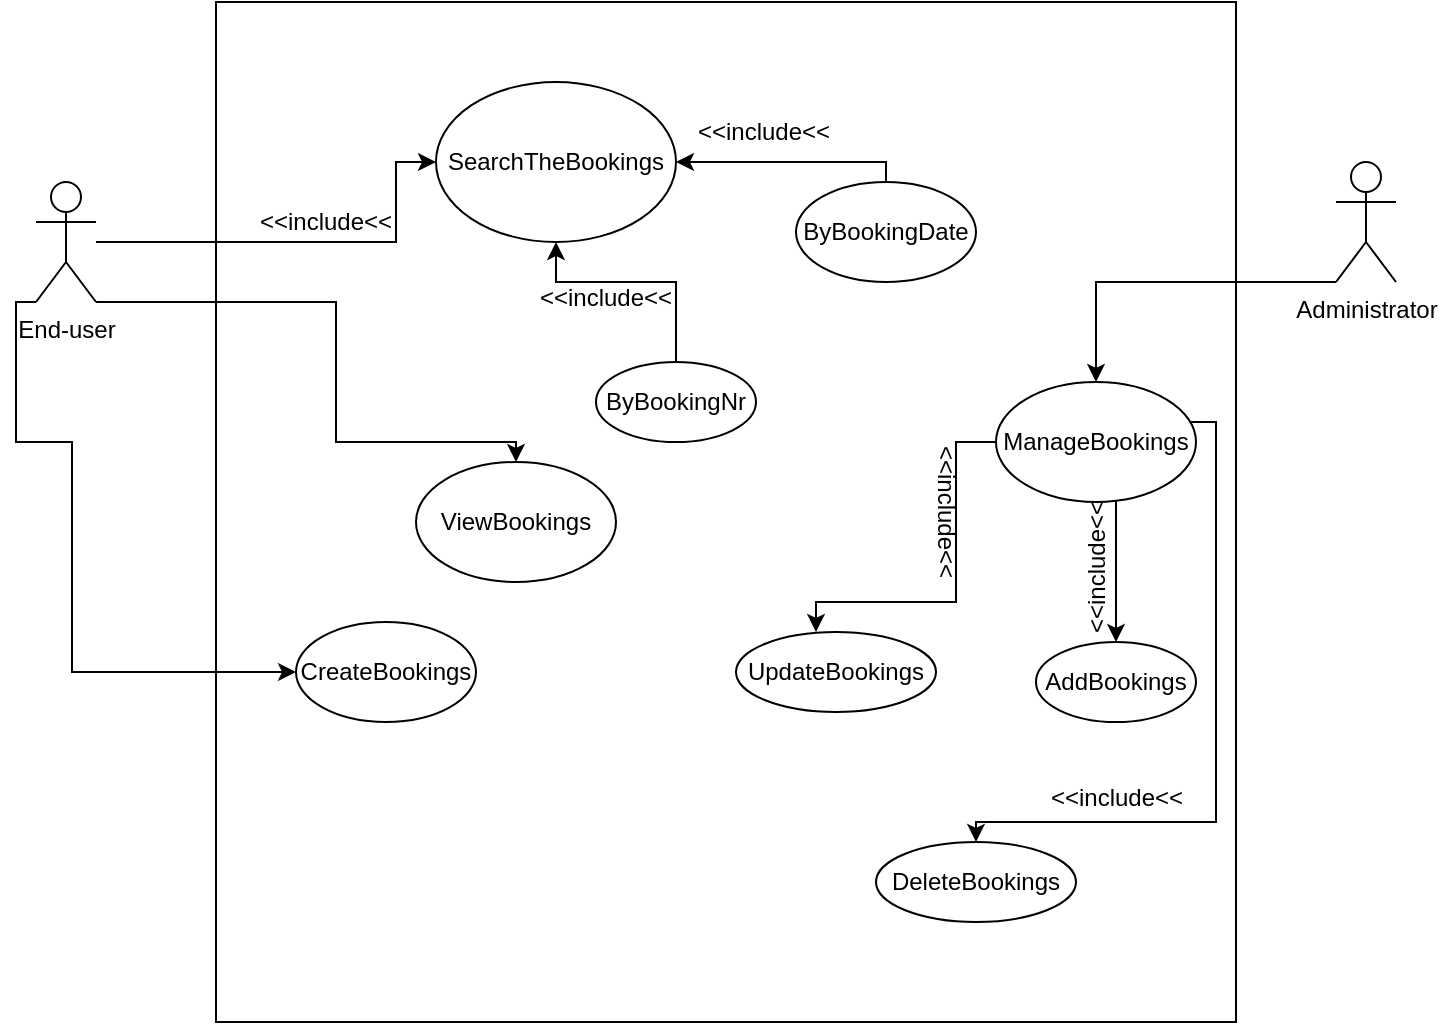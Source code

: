 <mxfile version="20.5.3" type="embed"><diagram name="Page-1" id="jS8F1ADs8I6Hi9jjLk5z"><mxGraphModel dx="333" dy="548" grid="1" gridSize="10" guides="1" tooltips="1" connect="1" arrows="1" fold="1" page="1" pageScale="1" pageWidth="827" pageHeight="1169" math="0" shadow="0"><root><object label="" id="0"><mxCell/></object><mxCell id="1" parent="0"/><mxCell id="DJ0czKl9UQRm-ZR2SoeP-65" value="" style="whiteSpace=wrap;html=1;aspect=fixed;fillColor=default;" parent="1" vertex="1"><mxGeometry x="170" y="90" width="510" height="510" as="geometry"/></mxCell><mxCell id="DJ0czKl9UQRm-ZR2SoeP-66" style="edgeStyle=orthogonalEdgeStyle;rounded=0;orthogonalLoop=1;jettySize=auto;html=1;exitX=0;exitY=1;exitDx=0;exitDy=0;exitPerimeter=0;entryX=0.5;entryY=0;entryDx=0;entryDy=0;" parent="1" source="DJ0czKl9UQRm-ZR2SoeP-67" target="DJ0czKl9UQRm-ZR2SoeP-84" edge="1"><mxGeometry relative="1" as="geometry"><Array as="points"><mxPoint x="610" y="230"/></Array></mxGeometry></mxCell><mxCell id="DJ0czKl9UQRm-ZR2SoeP-67" value="Administrator" style="shape=umlActor;verticalLabelPosition=bottom;verticalAlign=top;html=1;outlineConnect=0;" parent="1" vertex="1"><mxGeometry x="730" y="170" width="30" height="60" as="geometry"/></mxCell><mxCell id="DJ0czKl9UQRm-ZR2SoeP-68" style="edgeStyle=orthogonalEdgeStyle;rounded=0;orthogonalLoop=1;jettySize=auto;html=1;entryX=0;entryY=0.5;entryDx=0;entryDy=0;" parent="1" source="DJ0czKl9UQRm-ZR2SoeP-71" target="DJ0czKl9UQRm-ZR2SoeP-72" edge="1"><mxGeometry relative="1" as="geometry"><mxPoint x="200" y="90" as="targetPoint"/><Array as="points"><mxPoint x="260" y="210"/><mxPoint x="260" y="170"/></Array></mxGeometry></mxCell><mxCell id="DJ0czKl9UQRm-ZR2SoeP-69" style="edgeStyle=orthogonalEdgeStyle;rounded=0;orthogonalLoop=1;jettySize=auto;html=1;exitX=1;exitY=1;exitDx=0;exitDy=0;exitPerimeter=0;entryX=0.5;entryY=0;entryDx=0;entryDy=0;startArrow=none;" parent="1" source="DJ0czKl9UQRm-ZR2SoeP-71" target="DJ0czKl9UQRm-ZR2SoeP-79" edge="1"><mxGeometry relative="1" as="geometry"><Array as="points"><mxPoint x="230" y="240"/><mxPoint x="230" y="310"/><mxPoint x="320" y="310"/></Array></mxGeometry></mxCell><mxCell id="DJ0czKl9UQRm-ZR2SoeP-70" style="edgeStyle=orthogonalEdgeStyle;rounded=0;orthogonalLoop=1;jettySize=auto;html=1;exitX=0;exitY=1;exitDx=0;exitDy=0;exitPerimeter=0;" parent="1" source="DJ0czKl9UQRm-ZR2SoeP-71" target="DJ0czKl9UQRm-ZR2SoeP-80" edge="1"><mxGeometry relative="1" as="geometry"><mxPoint x="100" y="310" as="targetPoint"/><Array as="points"><mxPoint x="70" y="240"/><mxPoint x="70" y="310"/><mxPoint x="98" y="310"/></Array></mxGeometry></mxCell><mxCell id="DJ0czKl9UQRm-ZR2SoeP-71" value="End-user" style="shape=umlActor;verticalLabelPosition=bottom;verticalAlign=top;html=1;outlineConnect=0;" parent="1" vertex="1"><mxGeometry x="80" y="180" width="30" height="60" as="geometry"/></mxCell><mxCell id="DJ0czKl9UQRm-ZR2SoeP-72" value="SearchTheBookings" style="ellipse;whiteSpace=wrap;html=1;" parent="1" vertex="1"><mxGeometry x="280" y="130" width="120" height="80" as="geometry"/></mxCell><mxCell id="DJ0czKl9UQRm-ZR2SoeP-73" style="edgeStyle=orthogonalEdgeStyle;rounded=0;orthogonalLoop=1;jettySize=auto;html=1;entryX=0.5;entryY=1;entryDx=0;entryDy=0;" parent="1" source="DJ0czKl9UQRm-ZR2SoeP-74" target="DJ0czKl9UQRm-ZR2SoeP-72" edge="1"><mxGeometry relative="1" as="geometry"><mxPoint x="280" y="150" as="targetPoint"/><Array as="points"><mxPoint x="400" y="230"/><mxPoint x="340" y="230"/></Array></mxGeometry></mxCell><mxCell id="DJ0czKl9UQRm-ZR2SoeP-74" value="ByBookingNr" style="ellipse;whiteSpace=wrap;html=1;" parent="1" vertex="1"><mxGeometry x="360" y="270" width="80" height="40" as="geometry"/></mxCell><mxCell id="DJ0czKl9UQRm-ZR2SoeP-75" style="edgeStyle=orthogonalEdgeStyle;rounded=0;orthogonalLoop=1;jettySize=auto;html=1;entryX=1;entryY=0.5;entryDx=0;entryDy=0;" parent="1" source="DJ0czKl9UQRm-ZR2SoeP-76" target="DJ0czKl9UQRm-ZR2SoeP-72" edge="1"><mxGeometry relative="1" as="geometry"><mxPoint x="385" y="100" as="targetPoint"/><Array as="points"><mxPoint x="505" y="170"/></Array></mxGeometry></mxCell><mxCell id="DJ0czKl9UQRm-ZR2SoeP-76" value="ByBookingDate" style="ellipse;whiteSpace=wrap;html=1;" parent="1" vertex="1"><mxGeometry x="460" y="180" width="90" height="50" as="geometry"/></mxCell><mxCell id="DJ0czKl9UQRm-ZR2SoeP-77" value="&amp;lt;&amp;lt;include&amp;lt;&amp;lt;" style="text;html=1;strokeColor=none;fillColor=none;align=center;verticalAlign=middle;whiteSpace=wrap;rounded=0;rotation=0;" parent="1" vertex="1"><mxGeometry x="414" y="140" width="60" height="30" as="geometry"/></mxCell><mxCell id="DJ0czKl9UQRm-ZR2SoeP-78" value="&amp;lt;&amp;lt;include&amp;lt;&amp;lt;" style="text;html=1;strokeColor=none;fillColor=none;align=center;verticalAlign=middle;whiteSpace=wrap;rounded=0;rotation=0;" parent="1" vertex="1"><mxGeometry x="220" y="192.5" width="10" height="15" as="geometry"/></mxCell><mxCell id="DJ0czKl9UQRm-ZR2SoeP-79" value="ViewBookings" style="ellipse;whiteSpace=wrap;html=1;" parent="1" vertex="1"><mxGeometry x="270" y="320" width="100" height="60" as="geometry"/></mxCell><mxCell id="DJ0czKl9UQRm-ZR2SoeP-80" value="CreateBookings" style="ellipse;whiteSpace=wrap;html=1;" parent="1" vertex="1"><mxGeometry x="210" y="400" width="90" height="50" as="geometry"/></mxCell><mxCell id="DJ0czKl9UQRm-ZR2SoeP-81" style="edgeStyle=orthogonalEdgeStyle;rounded=0;orthogonalLoop=1;jettySize=auto;html=1;entryX=0.4;entryY=0;entryDx=0;entryDy=0;entryPerimeter=0;" parent="1" source="DJ0czKl9UQRm-ZR2SoeP-84" target="DJ0czKl9UQRm-ZR2SoeP-86" edge="1"><mxGeometry relative="1" as="geometry"><mxPoint x="520" y="350" as="targetPoint"/><Array as="points"><mxPoint x="540" y="310"/><mxPoint x="540" y="390"/><mxPoint x="470" y="390"/></Array></mxGeometry></mxCell><mxCell id="DJ0czKl9UQRm-ZR2SoeP-82" style="edgeStyle=orthogonalEdgeStyle;rounded=0;orthogonalLoop=1;jettySize=auto;html=1;entryX=0.5;entryY=0;entryDx=0;entryDy=0;" parent="1" source="DJ0czKl9UQRm-ZR2SoeP-84" target="DJ0czKl9UQRm-ZR2SoeP-85" edge="1"><mxGeometry relative="1" as="geometry"><mxPoint x="690" y="350" as="targetPoint"/><Array as="points"><mxPoint x="620" y="380"/><mxPoint x="620" y="380"/></Array></mxGeometry></mxCell><mxCell id="DJ0czKl9UQRm-ZR2SoeP-83" style="edgeStyle=orthogonalEdgeStyle;rounded=0;orthogonalLoop=1;jettySize=auto;html=1;entryX=0.5;entryY=0;entryDx=0;entryDy=0;" parent="1" source="DJ0czKl9UQRm-ZR2SoeP-84" target="DJ0czKl9UQRm-ZR2SoeP-87" edge="1"><mxGeometry relative="1" as="geometry"><Array as="points"><mxPoint x="670" y="300"/><mxPoint x="670" y="500"/><mxPoint x="550" y="500"/></Array></mxGeometry></mxCell><mxCell id="DJ0czKl9UQRm-ZR2SoeP-84" value="ManageBookings" style="ellipse;whiteSpace=wrap;html=1;" parent="1" vertex="1"><mxGeometry x="560" y="280" width="100" height="60" as="geometry"/></mxCell><mxCell id="DJ0czKl9UQRm-ZR2SoeP-85" value="AddBookings" style="ellipse;whiteSpace=wrap;html=1;" parent="1" vertex="1"><mxGeometry x="580" y="410" width="80" height="40" as="geometry"/></mxCell><mxCell id="DJ0czKl9UQRm-ZR2SoeP-86" value="UpdateBookings" style="ellipse;whiteSpace=wrap;html=1;" parent="1" vertex="1"><mxGeometry x="430" y="405" width="100" height="40" as="geometry"/></mxCell><mxCell id="DJ0czKl9UQRm-ZR2SoeP-87" value="DeleteBookings" style="ellipse;whiteSpace=wrap;html=1;" parent="1" vertex="1"><mxGeometry x="500" y="510" width="100" height="40" as="geometry"/></mxCell><mxCell id="DJ0czKl9UQRm-ZR2SoeP-88" value="&amp;lt;&amp;lt;include&amp;lt;&amp;lt;" style="text;html=1;strokeColor=none;fillColor=none;align=center;verticalAlign=middle;whiteSpace=wrap;rounded=0;rotation=90;" parent="1" vertex="1"><mxGeometry x="530" y="337.5" width="10" height="15" as="geometry"/></mxCell><mxCell id="DJ0czKl9UQRm-ZR2SoeP-89" value="&amp;lt;&amp;lt;include&amp;lt;&amp;lt;" style="text;html=1;strokeColor=none;fillColor=none;align=center;verticalAlign=middle;whiteSpace=wrap;rounded=0;rotation=-90;" parent="1" vertex="1"><mxGeometry x="605" y="365" width="10" height="15" as="geometry"/></mxCell><mxCell id="DJ0czKl9UQRm-ZR2SoeP-101" value="&amp;lt;&amp;lt;include&amp;lt;&amp;lt;" style="text;html=1;strokeColor=none;fillColor=none;align=center;verticalAlign=middle;whiteSpace=wrap;rounded=0;rotation=0;" parent="1" vertex="1"><mxGeometry x="587.5" y="480" width="65" height="15" as="geometry"/></mxCell><mxCell id="DJ0czKl9UQRm-ZR2SoeP-102" value="&amp;lt;&amp;lt;include&amp;lt;&amp;lt;" style="text;html=1;strokeColor=none;fillColor=none;align=center;verticalAlign=middle;whiteSpace=wrap;rounded=0;rotation=0;" parent="1" vertex="1"><mxGeometry x="360" y="230" width="10" height="15" as="geometry"/></mxCell></root></mxGraphModel></diagram></mxfile>